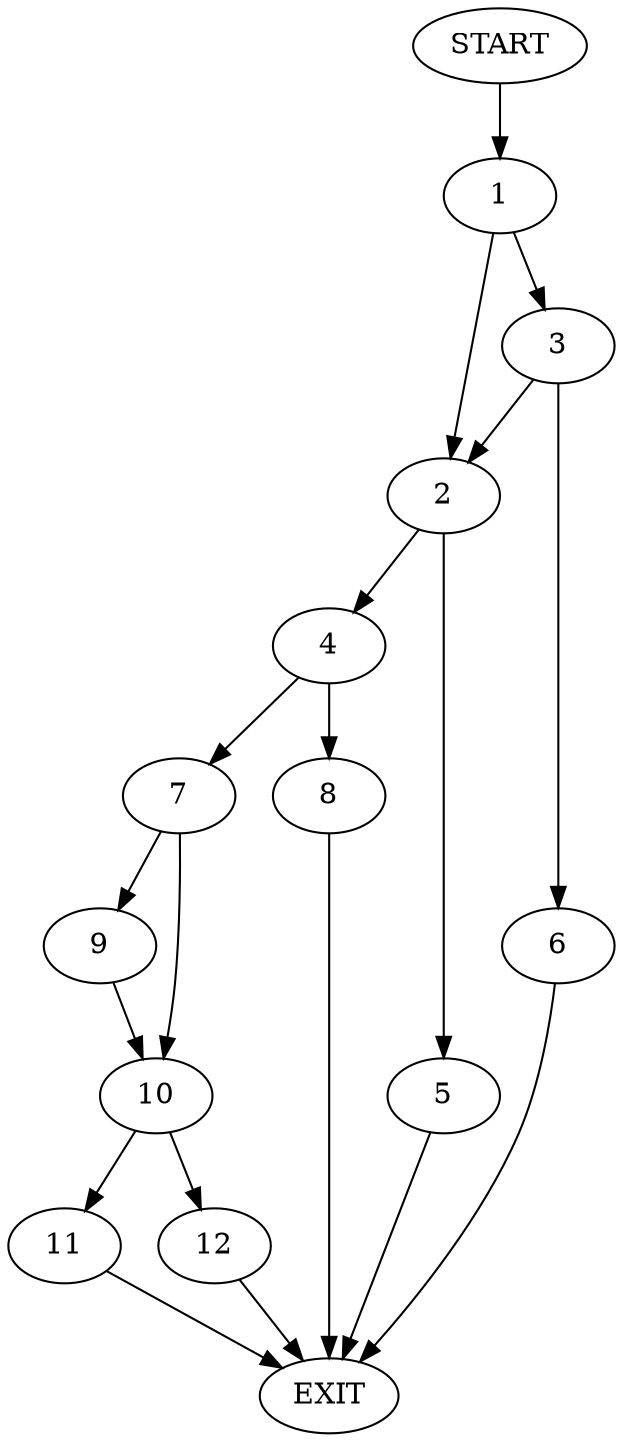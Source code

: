 digraph {
0 [label="START"]
13 [label="EXIT"]
0 -> 1
1 -> 2
1 -> 3
2 -> 4
2 -> 5
3 -> 6
3 -> 2
6 -> 13
5 -> 13
4 -> 7
4 -> 8
7 -> 9
7 -> 10
8 -> 13
9 -> 10
10 -> 11
10 -> 12
12 -> 13
11 -> 13
}
